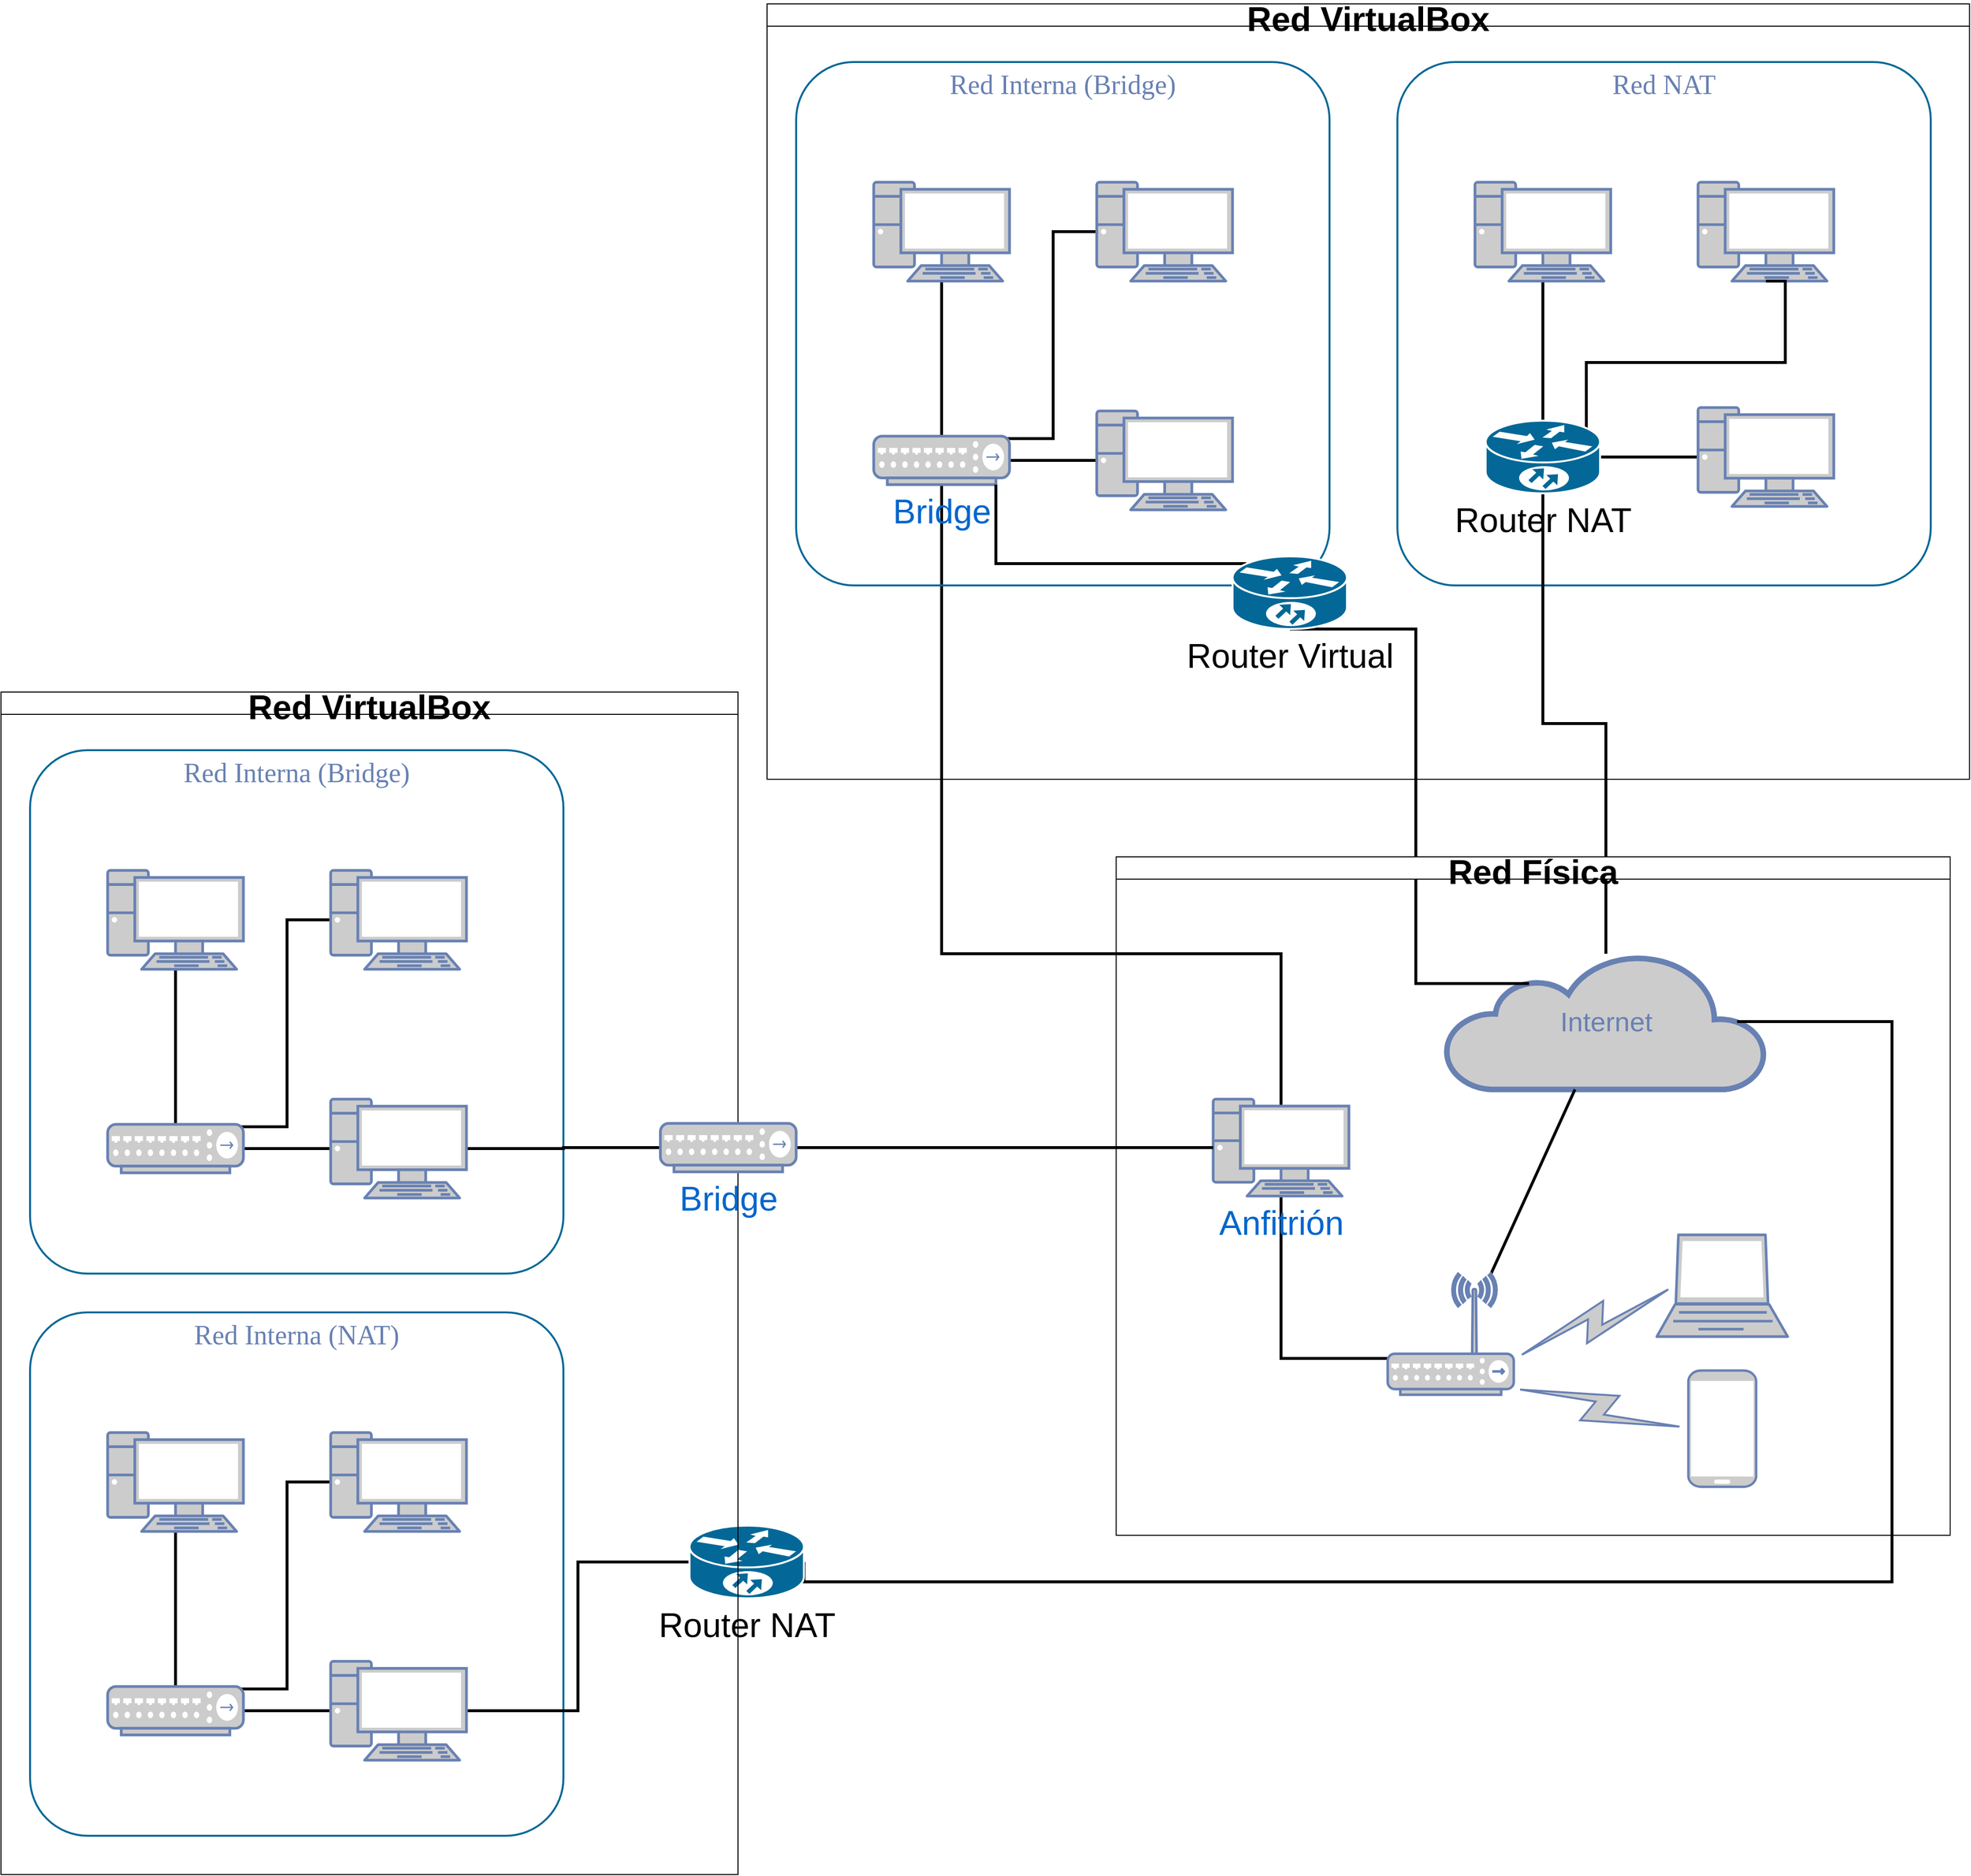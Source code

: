 <mxfile version="20.5.1" type="github">
  <diagram name="Page-1" id="bfe91b75-5d2c-26a0-9c1d-138518896778">
    <mxGraphModel dx="4116" dy="2394" grid="1" gridSize="10" guides="1" tooltips="1" connect="1" arrows="1" fold="1" page="1" pageScale="1" pageWidth="1100" pageHeight="850" background="none" math="0" shadow="0">
      <root>
        <mxCell id="0" />
        <mxCell id="1" parent="0" />
        <mxCell id="7c3789c024ecab99-53" value="Internet" style="html=1;fillColor=#CCCCCC;strokeColor=#6881B3;gradientColor=none;gradientDirection=north;strokeWidth=2;shape=mxgraph.networks.cloud;fontColor=#6881B3;rounded=0;shadow=0;comic=0;align=center;fontSize=28;" parent="1" vertex="1">
          <mxGeometry x="490" y="190" width="330" height="140" as="geometry" />
        </mxCell>
        <mxCell id="7c3789c024ecab99-56" style="edgeStyle=none;html=1;labelBackgroundColor=none;endArrow=none;endFill=0;strokeWidth=3;fontFamily=Verdana;fontSize=28;fontColor=#6881B3;exitX=0.82;exitY=0;exitDx=0;exitDy=0;exitPerimeter=0;" parent="1" source="kIKntK0QDmJnwy55zWmL-2" target="7c3789c024ecab99-53" edge="1">
          <mxGeometry relative="1" as="geometry">
            <mxPoint x="540.114" y="412" as="sourcePoint" />
          </mxGeometry>
        </mxCell>
        <mxCell id="kIKntK0QDmJnwy55zWmL-23" style="edgeStyle=orthogonalEdgeStyle;rounded=0;orthogonalLoop=1;jettySize=auto;html=1;exitX=0;exitY=0.7;exitDx=0;exitDy=0;exitPerimeter=0;strokeWidth=3;strokeColor=default;endArrow=none;endFill=0;startArrow=none;startFill=0;entryX=0.5;entryY=1;entryDx=0;entryDy=0;entryPerimeter=0;" edge="1" parent="1" source="kIKntK0QDmJnwy55zWmL-2" target="kIKntK0QDmJnwy55zWmL-5">
          <mxGeometry relative="1" as="geometry">
            <mxPoint x="230" y="380" as="targetPoint" />
          </mxGeometry>
        </mxCell>
        <mxCell id="kIKntK0QDmJnwy55zWmL-2" value="" style="fontColor=#0066CC;verticalAlign=top;verticalLabelPosition=bottom;labelPosition=center;align=center;html=1;fillColor=#CCCCCC;strokeColor=#6881B3;gradientColor=none;gradientDirection=north;strokeWidth=2;shape=mxgraph.networks.wireless_hub;rounded=0;shadow=0;comic=0;" vertex="1" parent="1">
          <mxGeometry x="430" y="520" width="130" height="125" as="geometry" />
        </mxCell>
        <mxCell id="kIKntK0QDmJnwy55zWmL-75" style="edgeStyle=orthogonalEdgeStyle;rounded=0;orthogonalLoop=1;jettySize=auto;html=1;exitX=0.5;exitY=0.07;exitDx=0;exitDy=0;exitPerimeter=0;entryX=0.5;entryY=1;entryDx=0;entryDy=0;entryPerimeter=0;strokeColor=default;strokeWidth=3;fontSize=35;startArrow=none;startFill=0;endArrow=none;endFill=0;" edge="1" parent="1" source="kIKntK0QDmJnwy55zWmL-5" target="kIKntK0QDmJnwy55zWmL-69">
          <mxGeometry relative="1" as="geometry">
            <Array as="points">
              <mxPoint x="320" y="190" />
              <mxPoint x="-30" y="190" />
            </Array>
          </mxGeometry>
        </mxCell>
        <mxCell id="kIKntK0QDmJnwy55zWmL-5" value="&lt;font style=&quot;font-size: 35px;&quot;&gt;Anfitrión&lt;/font&gt;" style="fontColor=#0066CC;verticalAlign=top;verticalLabelPosition=bottom;labelPosition=center;align=center;html=1;fillColor=#CCCCCC;strokeColor=#6881B3;gradientColor=none;gradientDirection=north;strokeWidth=2;shape=mxgraph.networks.pc;rounded=0;shadow=0;comic=0;" vertex="1" parent="1">
          <mxGeometry x="250" y="340" width="140" height="100" as="geometry" />
        </mxCell>
        <mxCell id="kIKntK0QDmJnwy55zWmL-6" value="" style="fontColor=#0066CC;verticalAlign=top;verticalLabelPosition=bottom;labelPosition=center;align=center;html=1;fillColor=#CCCCCC;strokeColor=#6881B3;gradientColor=none;gradientDirection=north;strokeWidth=2;shape=mxgraph.networks.mobile;rounded=0;shadow=0;comic=0;" vertex="1" parent="1">
          <mxGeometry x="740" y="620" width="70" height="120" as="geometry" />
        </mxCell>
        <mxCell id="kIKntK0QDmJnwy55zWmL-7" value="" style="fontColor=#0066CC;verticalAlign=top;verticalLabelPosition=bottom;labelPosition=center;align=center;html=1;outlineConnect=0;fillColor=#CCCCCC;strokeColor=#6881B3;gradientColor=none;gradientDirection=north;strokeWidth=2;shape=mxgraph.networks.laptop;" vertex="1" parent="1">
          <mxGeometry x="707.5" y="480" width="135" height="105" as="geometry" />
        </mxCell>
        <mxCell id="kIKntK0QDmJnwy55zWmL-19" value="" style="html=1;outlineConnect=0;fillColor=#CCCCCC;strokeColor=#6881B3;gradientColor=none;gradientDirection=north;strokeWidth=2;shape=mxgraph.networks.comm_link_edge;html=1;rounded=0;exitX=1;exitY=0.7;exitDx=0;exitDy=0;exitPerimeter=0;entryX=0.15;entryY=0.5;entryDx=0;entryDy=0;entryPerimeter=0;" edge="1" parent="1" source="kIKntK0QDmJnwy55zWmL-2" target="kIKntK0QDmJnwy55zWmL-7">
          <mxGeometry width="100" height="100" relative="1" as="geometry">
            <mxPoint x="590" y="620" as="sourcePoint" />
            <mxPoint x="690" y="520" as="targetPoint" />
          </mxGeometry>
        </mxCell>
        <mxCell id="kIKntK0QDmJnwy55zWmL-20" value="" style="html=1;outlineConnect=0;fillColor=#CCCCCC;strokeColor=#6881B3;gradientColor=none;gradientDirection=north;strokeWidth=2;shape=mxgraph.networks.comm_link_edge;html=1;rounded=0;entryX=0;entryY=0.5;entryDx=0;entryDy=0;entryPerimeter=0;exitX=0.98;exitY=0.94;exitDx=0;exitDy=0;exitPerimeter=0;" edge="1" parent="1" source="kIKntK0QDmJnwy55zWmL-2" target="kIKntK0QDmJnwy55zWmL-6">
          <mxGeometry width="100" height="100" relative="1" as="geometry">
            <mxPoint x="580" y="640" as="sourcePoint" />
            <mxPoint x="700" y="700" as="targetPoint" />
          </mxGeometry>
        </mxCell>
        <mxCell id="kIKntK0QDmJnwy55zWmL-39" value="Red Interna (NAT)" style="rounded=1;whiteSpace=wrap;html=1;shadow=0;comic=0;strokeColor=#036897;strokeWidth=2;fillColor=none;fontFamily=Verdana;fontSize=28;fontColor=#6881B3;align=center;arcSize=11;verticalAlign=top;" vertex="1" parent="1">
          <mxGeometry x="-970" y="560" width="550" height="540" as="geometry" />
        </mxCell>
        <mxCell id="kIKntK0QDmJnwy55zWmL-42" style="edgeStyle=orthogonalEdgeStyle;rounded=0;orthogonalLoop=1;jettySize=auto;html=1;exitX=1;exitY=0.5;exitDx=0;exitDy=0;exitPerimeter=0;entryX=0;entryY=0.5;entryDx=0;entryDy=0;entryPerimeter=0;strokeColor=default;strokeWidth=3;startArrow=none;startFill=0;endArrow=none;endFill=0;" edge="1" parent="1" source="kIKntK0QDmJnwy55zWmL-43" target="kIKntK0QDmJnwy55zWmL-46">
          <mxGeometry relative="1" as="geometry" />
        </mxCell>
        <mxCell id="kIKntK0QDmJnwy55zWmL-51" style="edgeStyle=orthogonalEdgeStyle;rounded=0;orthogonalLoop=1;jettySize=auto;html=1;exitX=0.5;exitY=0;exitDx=0;exitDy=0;exitPerimeter=0;entryX=0.5;entryY=1;entryDx=0;entryDy=0;entryPerimeter=0;strokeColor=default;strokeWidth=3;fontSize=35;startArrow=none;startFill=0;endArrow=none;endFill=0;" edge="1" parent="1" source="kIKntK0QDmJnwy55zWmL-43" target="kIKntK0QDmJnwy55zWmL-45">
          <mxGeometry relative="1" as="geometry" />
        </mxCell>
        <mxCell id="kIKntK0QDmJnwy55zWmL-52" style="edgeStyle=orthogonalEdgeStyle;rounded=0;orthogonalLoop=1;jettySize=auto;html=1;exitX=0.95;exitY=0.05;exitDx=0;exitDy=0;exitPerimeter=0;entryX=0;entryY=0.5;entryDx=0;entryDy=0;entryPerimeter=0;strokeColor=default;strokeWidth=3;fontSize=35;startArrow=none;startFill=0;endArrow=none;endFill=0;" edge="1" parent="1" source="kIKntK0QDmJnwy55zWmL-43" target="kIKntK0QDmJnwy55zWmL-44">
          <mxGeometry relative="1" as="geometry" />
        </mxCell>
        <mxCell id="kIKntK0QDmJnwy55zWmL-43" value="" style="fontColor=#0066CC;verticalAlign=top;verticalLabelPosition=bottom;labelPosition=center;align=center;html=1;outlineConnect=0;fillColor=#CCCCCC;strokeColor=#6881B3;gradientColor=none;gradientDirection=north;strokeWidth=2;shape=mxgraph.networks.hub;" vertex="1" parent="1">
          <mxGeometry x="-890" y="946" width="140" height="50" as="geometry" />
        </mxCell>
        <mxCell id="kIKntK0QDmJnwy55zWmL-44" value="" style="fontColor=#0066CC;verticalAlign=top;verticalLabelPosition=bottom;labelPosition=center;align=center;html=1;fillColor=#CCCCCC;strokeColor=#6881B3;gradientColor=none;gradientDirection=north;strokeWidth=2;shape=mxgraph.networks.pc;rounded=0;shadow=0;comic=0;" vertex="1" parent="1">
          <mxGeometry x="-660" y="684" width="140" height="102" as="geometry" />
        </mxCell>
        <mxCell id="kIKntK0QDmJnwy55zWmL-45" value="" style="fontColor=#0066CC;verticalAlign=top;verticalLabelPosition=bottom;labelPosition=center;align=center;html=1;fillColor=#CCCCCC;strokeColor=#6881B3;gradientColor=none;gradientDirection=north;strokeWidth=2;shape=mxgraph.networks.pc;rounded=0;shadow=0;comic=0;" vertex="1" parent="1">
          <mxGeometry x="-890" y="684" width="140" height="102" as="geometry" />
        </mxCell>
        <mxCell id="kIKntK0QDmJnwy55zWmL-50" style="edgeStyle=orthogonalEdgeStyle;rounded=0;orthogonalLoop=1;jettySize=auto;html=1;exitX=1;exitY=0.5;exitDx=0;exitDy=0;exitPerimeter=0;entryX=0;entryY=0.5;entryDx=0;entryDy=0;entryPerimeter=0;strokeColor=default;strokeWidth=3;fontSize=35;startArrow=none;startFill=0;endArrow=none;endFill=0;" edge="1" parent="1" source="kIKntK0QDmJnwy55zWmL-46" target="kIKntK0QDmJnwy55zWmL-47">
          <mxGeometry relative="1" as="geometry" />
        </mxCell>
        <mxCell id="kIKntK0QDmJnwy55zWmL-46" value="" style="fontColor=#0066CC;verticalAlign=top;verticalLabelPosition=bottom;labelPosition=center;align=center;html=1;fillColor=#CCCCCC;strokeColor=#6881B3;gradientColor=none;gradientDirection=north;strokeWidth=2;shape=mxgraph.networks.pc;rounded=0;shadow=0;comic=0;" vertex="1" parent="1">
          <mxGeometry x="-660" y="920" width="140" height="102" as="geometry" />
        </mxCell>
        <mxCell id="kIKntK0QDmJnwy55zWmL-53" style="edgeStyle=orthogonalEdgeStyle;rounded=0;orthogonalLoop=1;jettySize=auto;html=1;exitX=1;exitY=0.5;exitDx=0;exitDy=0;exitPerimeter=0;entryX=0.91;entryY=0.5;entryDx=0;entryDy=0;entryPerimeter=0;strokeColor=default;strokeWidth=3;fontSize=35;startArrow=none;startFill=0;endArrow=none;endFill=0;" edge="1" parent="1" source="kIKntK0QDmJnwy55zWmL-47" target="7c3789c024ecab99-53">
          <mxGeometry relative="1" as="geometry">
            <Array as="points">
              <mxPoint x="950" y="838" />
              <mxPoint x="950" y="260" />
            </Array>
          </mxGeometry>
        </mxCell>
        <mxCell id="kIKntK0QDmJnwy55zWmL-47" value="Router NAT" style="shape=mxgraph.cisco.routers.10700;sketch=0;html=1;pointerEvents=1;dashed=0;fillColor=#036897;strokeColor=#ffffff;strokeWidth=2;verticalLabelPosition=bottom;verticalAlign=top;align=center;outlineConnect=0;fontSize=35;" vertex="1" parent="1">
          <mxGeometry x="-290" y="780" width="118" height="75" as="geometry" />
        </mxCell>
        <mxCell id="kIKntK0QDmJnwy55zWmL-64" style="edgeStyle=orthogonalEdgeStyle;rounded=0;orthogonalLoop=1;jettySize=auto;html=1;exitX=1;exitY=0.5;exitDx=0;exitDy=0;exitPerimeter=0;entryX=0;entryY=0.5;entryDx=0;entryDy=0;entryPerimeter=0;strokeColor=default;strokeWidth=3;fontSize=35;startArrow=none;startFill=0;endArrow=none;endFill=0;" edge="1" parent="1" source="kIKntK0QDmJnwy55zWmL-54" target="kIKntK0QDmJnwy55zWmL-5">
          <mxGeometry relative="1" as="geometry" />
        </mxCell>
        <mxCell id="kIKntK0QDmJnwy55zWmL-55" value="Red Interna (Bridge)" style="rounded=1;whiteSpace=wrap;html=1;shadow=0;comic=0;strokeColor=#036897;strokeWidth=2;fillColor=none;fontFamily=Verdana;fontSize=28;fontColor=#6881B3;align=center;arcSize=11;verticalAlign=top;" vertex="1" parent="1">
          <mxGeometry x="-970" y="-20" width="550" height="540" as="geometry" />
        </mxCell>
        <mxCell id="kIKntK0QDmJnwy55zWmL-56" style="edgeStyle=orthogonalEdgeStyle;rounded=0;orthogonalLoop=1;jettySize=auto;html=1;exitX=1;exitY=0.5;exitDx=0;exitDy=0;exitPerimeter=0;entryX=0;entryY=0.5;entryDx=0;entryDy=0;entryPerimeter=0;strokeColor=default;strokeWidth=3;startArrow=none;startFill=0;endArrow=none;endFill=0;" edge="1" parent="1" source="kIKntK0QDmJnwy55zWmL-59" target="kIKntK0QDmJnwy55zWmL-62">
          <mxGeometry relative="1" as="geometry" />
        </mxCell>
        <mxCell id="kIKntK0QDmJnwy55zWmL-57" style="edgeStyle=orthogonalEdgeStyle;rounded=0;orthogonalLoop=1;jettySize=auto;html=1;exitX=0.5;exitY=0;exitDx=0;exitDy=0;exitPerimeter=0;entryX=0.5;entryY=1;entryDx=0;entryDy=0;entryPerimeter=0;strokeColor=default;strokeWidth=3;fontSize=35;startArrow=none;startFill=0;endArrow=none;endFill=0;" edge="1" parent="1" source="kIKntK0QDmJnwy55zWmL-59" target="kIKntK0QDmJnwy55zWmL-61">
          <mxGeometry relative="1" as="geometry" />
        </mxCell>
        <mxCell id="kIKntK0QDmJnwy55zWmL-58" style="edgeStyle=orthogonalEdgeStyle;rounded=0;orthogonalLoop=1;jettySize=auto;html=1;exitX=0.95;exitY=0.05;exitDx=0;exitDy=0;exitPerimeter=0;entryX=0;entryY=0.5;entryDx=0;entryDy=0;entryPerimeter=0;strokeColor=default;strokeWidth=3;fontSize=35;startArrow=none;startFill=0;endArrow=none;endFill=0;" edge="1" parent="1" source="kIKntK0QDmJnwy55zWmL-59" target="kIKntK0QDmJnwy55zWmL-60">
          <mxGeometry relative="1" as="geometry" />
        </mxCell>
        <mxCell id="kIKntK0QDmJnwy55zWmL-59" value="" style="fontColor=#0066CC;verticalAlign=top;verticalLabelPosition=bottom;labelPosition=center;align=center;html=1;outlineConnect=0;fillColor=#CCCCCC;strokeColor=#6881B3;gradientColor=none;gradientDirection=north;strokeWidth=2;shape=mxgraph.networks.hub;" vertex="1" parent="1">
          <mxGeometry x="-890" y="366" width="140" height="50" as="geometry" />
        </mxCell>
        <mxCell id="kIKntK0QDmJnwy55zWmL-60" value="" style="fontColor=#0066CC;verticalAlign=top;verticalLabelPosition=bottom;labelPosition=center;align=center;html=1;fillColor=#CCCCCC;strokeColor=#6881B3;gradientColor=none;gradientDirection=north;strokeWidth=2;shape=mxgraph.networks.pc;rounded=0;shadow=0;comic=0;" vertex="1" parent="1">
          <mxGeometry x="-660" y="104" width="140" height="102" as="geometry" />
        </mxCell>
        <mxCell id="kIKntK0QDmJnwy55zWmL-61" value="" style="fontColor=#0066CC;verticalAlign=top;verticalLabelPosition=bottom;labelPosition=center;align=center;html=1;fillColor=#CCCCCC;strokeColor=#6881B3;gradientColor=none;gradientDirection=north;strokeWidth=2;shape=mxgraph.networks.pc;rounded=0;shadow=0;comic=0;" vertex="1" parent="1">
          <mxGeometry x="-890" y="104" width="140" height="102" as="geometry" />
        </mxCell>
        <mxCell id="kIKntK0QDmJnwy55zWmL-63" style="edgeStyle=orthogonalEdgeStyle;rounded=0;orthogonalLoop=1;jettySize=auto;html=1;exitX=1;exitY=0.5;exitDx=0;exitDy=0;exitPerimeter=0;entryX=0;entryY=0.5;entryDx=0;entryDy=0;entryPerimeter=0;strokeColor=default;strokeWidth=3;fontSize=35;startArrow=none;startFill=0;endArrow=none;endFill=0;" edge="1" parent="1" source="kIKntK0QDmJnwy55zWmL-62" target="kIKntK0QDmJnwy55zWmL-54">
          <mxGeometry relative="1" as="geometry" />
        </mxCell>
        <mxCell id="kIKntK0QDmJnwy55zWmL-62" value="" style="fontColor=#0066CC;verticalAlign=top;verticalLabelPosition=bottom;labelPosition=center;align=center;html=1;fillColor=#CCCCCC;strokeColor=#6881B3;gradientColor=none;gradientDirection=north;strokeWidth=2;shape=mxgraph.networks.pc;rounded=0;shadow=0;comic=0;" vertex="1" parent="1">
          <mxGeometry x="-660" y="340" width="140" height="102" as="geometry" />
        </mxCell>
        <mxCell id="kIKntK0QDmJnwy55zWmL-65" value="Red Interna (Bridge)" style="rounded=1;whiteSpace=wrap;html=1;shadow=0;comic=0;strokeColor=#036897;strokeWidth=2;fillColor=none;fontFamily=Verdana;fontSize=28;fontColor=#6881B3;align=center;arcSize=11;verticalAlign=top;" vertex="1" parent="1">
          <mxGeometry x="-180" y="-730" width="550" height="540" as="geometry" />
        </mxCell>
        <mxCell id="kIKntK0QDmJnwy55zWmL-66" style="edgeStyle=orthogonalEdgeStyle;rounded=0;orthogonalLoop=1;jettySize=auto;html=1;exitX=1;exitY=0.5;exitDx=0;exitDy=0;exitPerimeter=0;entryX=0;entryY=0.5;entryDx=0;entryDy=0;entryPerimeter=0;strokeColor=default;strokeWidth=3;startArrow=none;startFill=0;endArrow=none;endFill=0;" edge="1" parent="1" source="kIKntK0QDmJnwy55zWmL-69" target="kIKntK0QDmJnwy55zWmL-72">
          <mxGeometry relative="1" as="geometry" />
        </mxCell>
        <mxCell id="kIKntK0QDmJnwy55zWmL-67" style="edgeStyle=orthogonalEdgeStyle;rounded=0;orthogonalLoop=1;jettySize=auto;html=1;exitX=0.5;exitY=0;exitDx=0;exitDy=0;exitPerimeter=0;entryX=0.5;entryY=1;entryDx=0;entryDy=0;entryPerimeter=0;strokeColor=default;strokeWidth=3;fontSize=35;startArrow=none;startFill=0;endArrow=none;endFill=0;" edge="1" parent="1" source="kIKntK0QDmJnwy55zWmL-69" target="kIKntK0QDmJnwy55zWmL-71">
          <mxGeometry relative="1" as="geometry" />
        </mxCell>
        <mxCell id="kIKntK0QDmJnwy55zWmL-68" style="edgeStyle=orthogonalEdgeStyle;rounded=0;orthogonalLoop=1;jettySize=auto;html=1;exitX=0.95;exitY=0.05;exitDx=0;exitDy=0;exitPerimeter=0;entryX=0;entryY=0.5;entryDx=0;entryDy=0;entryPerimeter=0;strokeColor=default;strokeWidth=3;fontSize=35;startArrow=none;startFill=0;endArrow=none;endFill=0;" edge="1" parent="1" source="kIKntK0QDmJnwy55zWmL-69" target="kIKntK0QDmJnwy55zWmL-70">
          <mxGeometry relative="1" as="geometry" />
        </mxCell>
        <mxCell id="kIKntK0QDmJnwy55zWmL-69" value="&lt;font style=&quot;font-size: 35px;&quot;&gt;Bridge&lt;/font&gt;" style="fontColor=#0066CC;verticalAlign=top;verticalLabelPosition=bottom;labelPosition=center;align=center;html=1;outlineConnect=0;fillColor=#CCCCCC;strokeColor=#6881B3;gradientColor=none;gradientDirection=north;strokeWidth=2;shape=mxgraph.networks.hub;" vertex="1" parent="1">
          <mxGeometry x="-100" y="-344" width="140" height="50" as="geometry" />
        </mxCell>
        <mxCell id="kIKntK0QDmJnwy55zWmL-70" value="" style="fontColor=#0066CC;verticalAlign=top;verticalLabelPosition=bottom;labelPosition=center;align=center;html=1;fillColor=#CCCCCC;strokeColor=#6881B3;gradientColor=none;gradientDirection=north;strokeWidth=2;shape=mxgraph.networks.pc;rounded=0;shadow=0;comic=0;" vertex="1" parent="1">
          <mxGeometry x="130" y="-606" width="140" height="102" as="geometry" />
        </mxCell>
        <mxCell id="kIKntK0QDmJnwy55zWmL-71" value="" style="fontColor=#0066CC;verticalAlign=top;verticalLabelPosition=bottom;labelPosition=center;align=center;html=1;fillColor=#CCCCCC;strokeColor=#6881B3;gradientColor=none;gradientDirection=north;strokeWidth=2;shape=mxgraph.networks.pc;rounded=0;shadow=0;comic=0;" vertex="1" parent="1">
          <mxGeometry x="-100" y="-606" width="140" height="102" as="geometry" />
        </mxCell>
        <mxCell id="kIKntK0QDmJnwy55zWmL-72" value="" style="fontColor=#0066CC;verticalAlign=top;verticalLabelPosition=bottom;labelPosition=center;align=center;html=1;fillColor=#CCCCCC;strokeColor=#6881B3;gradientColor=none;gradientDirection=north;strokeWidth=2;shape=mxgraph.networks.pc;rounded=0;shadow=0;comic=0;" vertex="1" parent="1">
          <mxGeometry x="130" y="-370" width="140" height="102" as="geometry" />
        </mxCell>
        <mxCell id="kIKntK0QDmJnwy55zWmL-79" style="edgeStyle=orthogonalEdgeStyle;rounded=0;orthogonalLoop=1;jettySize=auto;html=1;exitX=0.5;exitY=1;exitDx=0;exitDy=0;exitPerimeter=0;entryX=0.26;entryY=0.22;entryDx=0;entryDy=0;entryPerimeter=0;strokeColor=default;strokeWidth=3;fontSize=35;startArrow=none;startFill=0;endArrow=none;endFill=0;" edge="1" parent="1" source="kIKntK0QDmJnwy55zWmL-73" target="7c3789c024ecab99-53">
          <mxGeometry relative="1" as="geometry">
            <Array as="points">
              <mxPoint x="459" y="221" />
            </Array>
          </mxGeometry>
        </mxCell>
        <mxCell id="kIKntK0QDmJnwy55zWmL-80" style="edgeStyle=orthogonalEdgeStyle;rounded=0;orthogonalLoop=1;jettySize=auto;html=1;exitX=0.12;exitY=0.1;exitDx=0;exitDy=0;exitPerimeter=0;entryX=0.9;entryY=1;entryDx=0;entryDy=0;entryPerimeter=0;strokeColor=default;strokeWidth=3;fontSize=35;startArrow=none;startFill=0;endArrow=none;endFill=0;" edge="1" parent="1" source="kIKntK0QDmJnwy55zWmL-73" target="kIKntK0QDmJnwy55zWmL-69">
          <mxGeometry relative="1" as="geometry" />
        </mxCell>
        <mxCell id="kIKntK0QDmJnwy55zWmL-83" value="Red NAT" style="rounded=1;whiteSpace=wrap;html=1;shadow=0;comic=0;strokeColor=#036897;strokeWidth=2;fillColor=none;fontFamily=Verdana;fontSize=28;fontColor=#6881B3;align=center;arcSize=11;verticalAlign=top;" vertex="1" parent="1">
          <mxGeometry x="440" y="-730" width="550" height="540" as="geometry" />
        </mxCell>
        <mxCell id="kIKntK0QDmJnwy55zWmL-85" style="edgeStyle=orthogonalEdgeStyle;rounded=0;orthogonalLoop=1;jettySize=auto;html=1;exitX=0.5;exitY=0;exitDx=0;exitDy=0;exitPerimeter=0;entryX=0.5;entryY=1;entryDx=0;entryDy=0;entryPerimeter=0;strokeColor=default;strokeWidth=3;fontSize=35;startArrow=none;startFill=0;endArrow=none;endFill=0;" edge="1" parent="1" source="kIKntK0QDmJnwy55zWmL-91" target="kIKntK0QDmJnwy55zWmL-89">
          <mxGeometry relative="1" as="geometry">
            <mxPoint x="590" y="-344" as="sourcePoint" />
          </mxGeometry>
        </mxCell>
        <mxCell id="kIKntK0QDmJnwy55zWmL-88" value="" style="fontColor=#0066CC;verticalAlign=top;verticalLabelPosition=bottom;labelPosition=center;align=center;html=1;fillColor=#CCCCCC;strokeColor=#6881B3;gradientColor=none;gradientDirection=north;strokeWidth=2;shape=mxgraph.networks.pc;rounded=0;shadow=0;comic=0;" vertex="1" parent="1">
          <mxGeometry x="750" y="-606" width="140" height="102" as="geometry" />
        </mxCell>
        <mxCell id="kIKntK0QDmJnwy55zWmL-89" value="" style="fontColor=#0066CC;verticalAlign=top;verticalLabelPosition=bottom;labelPosition=center;align=center;html=1;fillColor=#CCCCCC;strokeColor=#6881B3;gradientColor=none;gradientDirection=north;strokeWidth=2;shape=mxgraph.networks.pc;rounded=0;shadow=0;comic=0;" vertex="1" parent="1">
          <mxGeometry x="520" y="-606" width="140" height="102" as="geometry" />
        </mxCell>
        <mxCell id="kIKntK0QDmJnwy55zWmL-92" style="edgeStyle=orthogonalEdgeStyle;rounded=0;orthogonalLoop=1;jettySize=auto;html=1;exitX=0;exitY=0.5;exitDx=0;exitDy=0;exitPerimeter=0;entryX=1;entryY=0.5;entryDx=0;entryDy=0;entryPerimeter=0;strokeColor=default;strokeWidth=3;fontSize=35;startArrow=none;startFill=0;endArrow=none;endFill=0;" edge="1" parent="1" source="kIKntK0QDmJnwy55zWmL-90" target="kIKntK0QDmJnwy55zWmL-91">
          <mxGeometry relative="1" as="geometry" />
        </mxCell>
        <mxCell id="kIKntK0QDmJnwy55zWmL-90" value="" style="fontColor=#0066CC;verticalAlign=top;verticalLabelPosition=bottom;labelPosition=center;align=center;html=1;fillColor=#CCCCCC;strokeColor=#6881B3;gradientColor=none;gradientDirection=north;strokeWidth=2;shape=mxgraph.networks.pc;rounded=0;shadow=0;comic=0;" vertex="1" parent="1">
          <mxGeometry x="750" y="-373.5" width="140" height="102" as="geometry" />
        </mxCell>
        <mxCell id="kIKntK0QDmJnwy55zWmL-94" style="edgeStyle=orthogonalEdgeStyle;rounded=0;orthogonalLoop=1;jettySize=auto;html=1;exitX=0.88;exitY=0.1;exitDx=0;exitDy=0;exitPerimeter=0;entryX=0.5;entryY=1;entryDx=0;entryDy=0;entryPerimeter=0;strokeColor=default;strokeWidth=3;fontSize=35;startArrow=none;startFill=0;endArrow=none;endFill=0;" edge="1" parent="1" source="kIKntK0QDmJnwy55zWmL-91" target="kIKntK0QDmJnwy55zWmL-88">
          <mxGeometry relative="1" as="geometry">
            <Array as="points">
              <mxPoint x="635" y="-420" />
              <mxPoint x="840" y="-420" />
            </Array>
          </mxGeometry>
        </mxCell>
        <mxCell id="kIKntK0QDmJnwy55zWmL-95" style="edgeStyle=orthogonalEdgeStyle;rounded=0;orthogonalLoop=1;jettySize=auto;html=1;exitX=0.5;exitY=1;exitDx=0;exitDy=0;exitPerimeter=0;strokeColor=default;strokeWidth=3;fontSize=35;startArrow=none;startFill=0;endArrow=none;endFill=0;" edge="1" parent="1" source="kIKntK0QDmJnwy55zWmL-91" target="7c3789c024ecab99-53">
          <mxGeometry relative="1" as="geometry" />
        </mxCell>
        <mxCell id="kIKntK0QDmJnwy55zWmL-91" value="Router NAT" style="shape=mxgraph.cisco.routers.10700;sketch=0;html=1;pointerEvents=1;dashed=0;fillColor=#036897;strokeColor=#ffffff;strokeWidth=2;verticalLabelPosition=bottom;verticalAlign=top;align=center;outlineConnect=0;fontSize=35;" vertex="1" parent="1">
          <mxGeometry x="531" y="-360" width="118" height="75" as="geometry" />
        </mxCell>
        <mxCell id="kIKntK0QDmJnwy55zWmL-96" value="Red VirtualBox" style="swimlane;fontSize=35;" vertex="1" parent="1">
          <mxGeometry x="-210" y="-790" width="1240" height="800" as="geometry" />
        </mxCell>
        <mxCell id="kIKntK0QDmJnwy55zWmL-73" value="Router Virtual" style="shape=mxgraph.cisco.routers.10700;sketch=0;html=1;pointerEvents=1;dashed=0;fillColor=#036897;strokeColor=#ffffff;strokeWidth=2;verticalLabelPosition=bottom;verticalAlign=top;align=center;outlineConnect=0;fontSize=35;" vertex="1" parent="kIKntK0QDmJnwy55zWmL-96">
          <mxGeometry x="480" y="570" width="118" height="75" as="geometry" />
        </mxCell>
        <mxCell id="kIKntK0QDmJnwy55zWmL-97" value="Red VirtualBox" style="swimlane;fontSize=35;" vertex="1" parent="1">
          <mxGeometry x="-1000" y="-80" width="760" height="1220" as="geometry" />
        </mxCell>
        <mxCell id="kIKntK0QDmJnwy55zWmL-54" value="&lt;font style=&quot;font-size: 35px;&quot;&gt;Bridge&lt;/font&gt;" style="fontColor=#0066CC;verticalAlign=top;verticalLabelPosition=bottom;labelPosition=center;align=center;html=1;outlineConnect=0;fillColor=#CCCCCC;strokeColor=#6881B3;gradientColor=none;gradientDirection=north;strokeWidth=2;shape=mxgraph.networks.hub;" vertex="1" parent="kIKntK0QDmJnwy55zWmL-97">
          <mxGeometry x="680" y="445" width="140" height="50" as="geometry" />
        </mxCell>
        <mxCell id="kIKntK0QDmJnwy55zWmL-101" value="Red Física" style="swimlane;fontSize=35;" vertex="1" parent="1">
          <mxGeometry x="150" y="90" width="860" height="700" as="geometry" />
        </mxCell>
      </root>
    </mxGraphModel>
  </diagram>
</mxfile>
